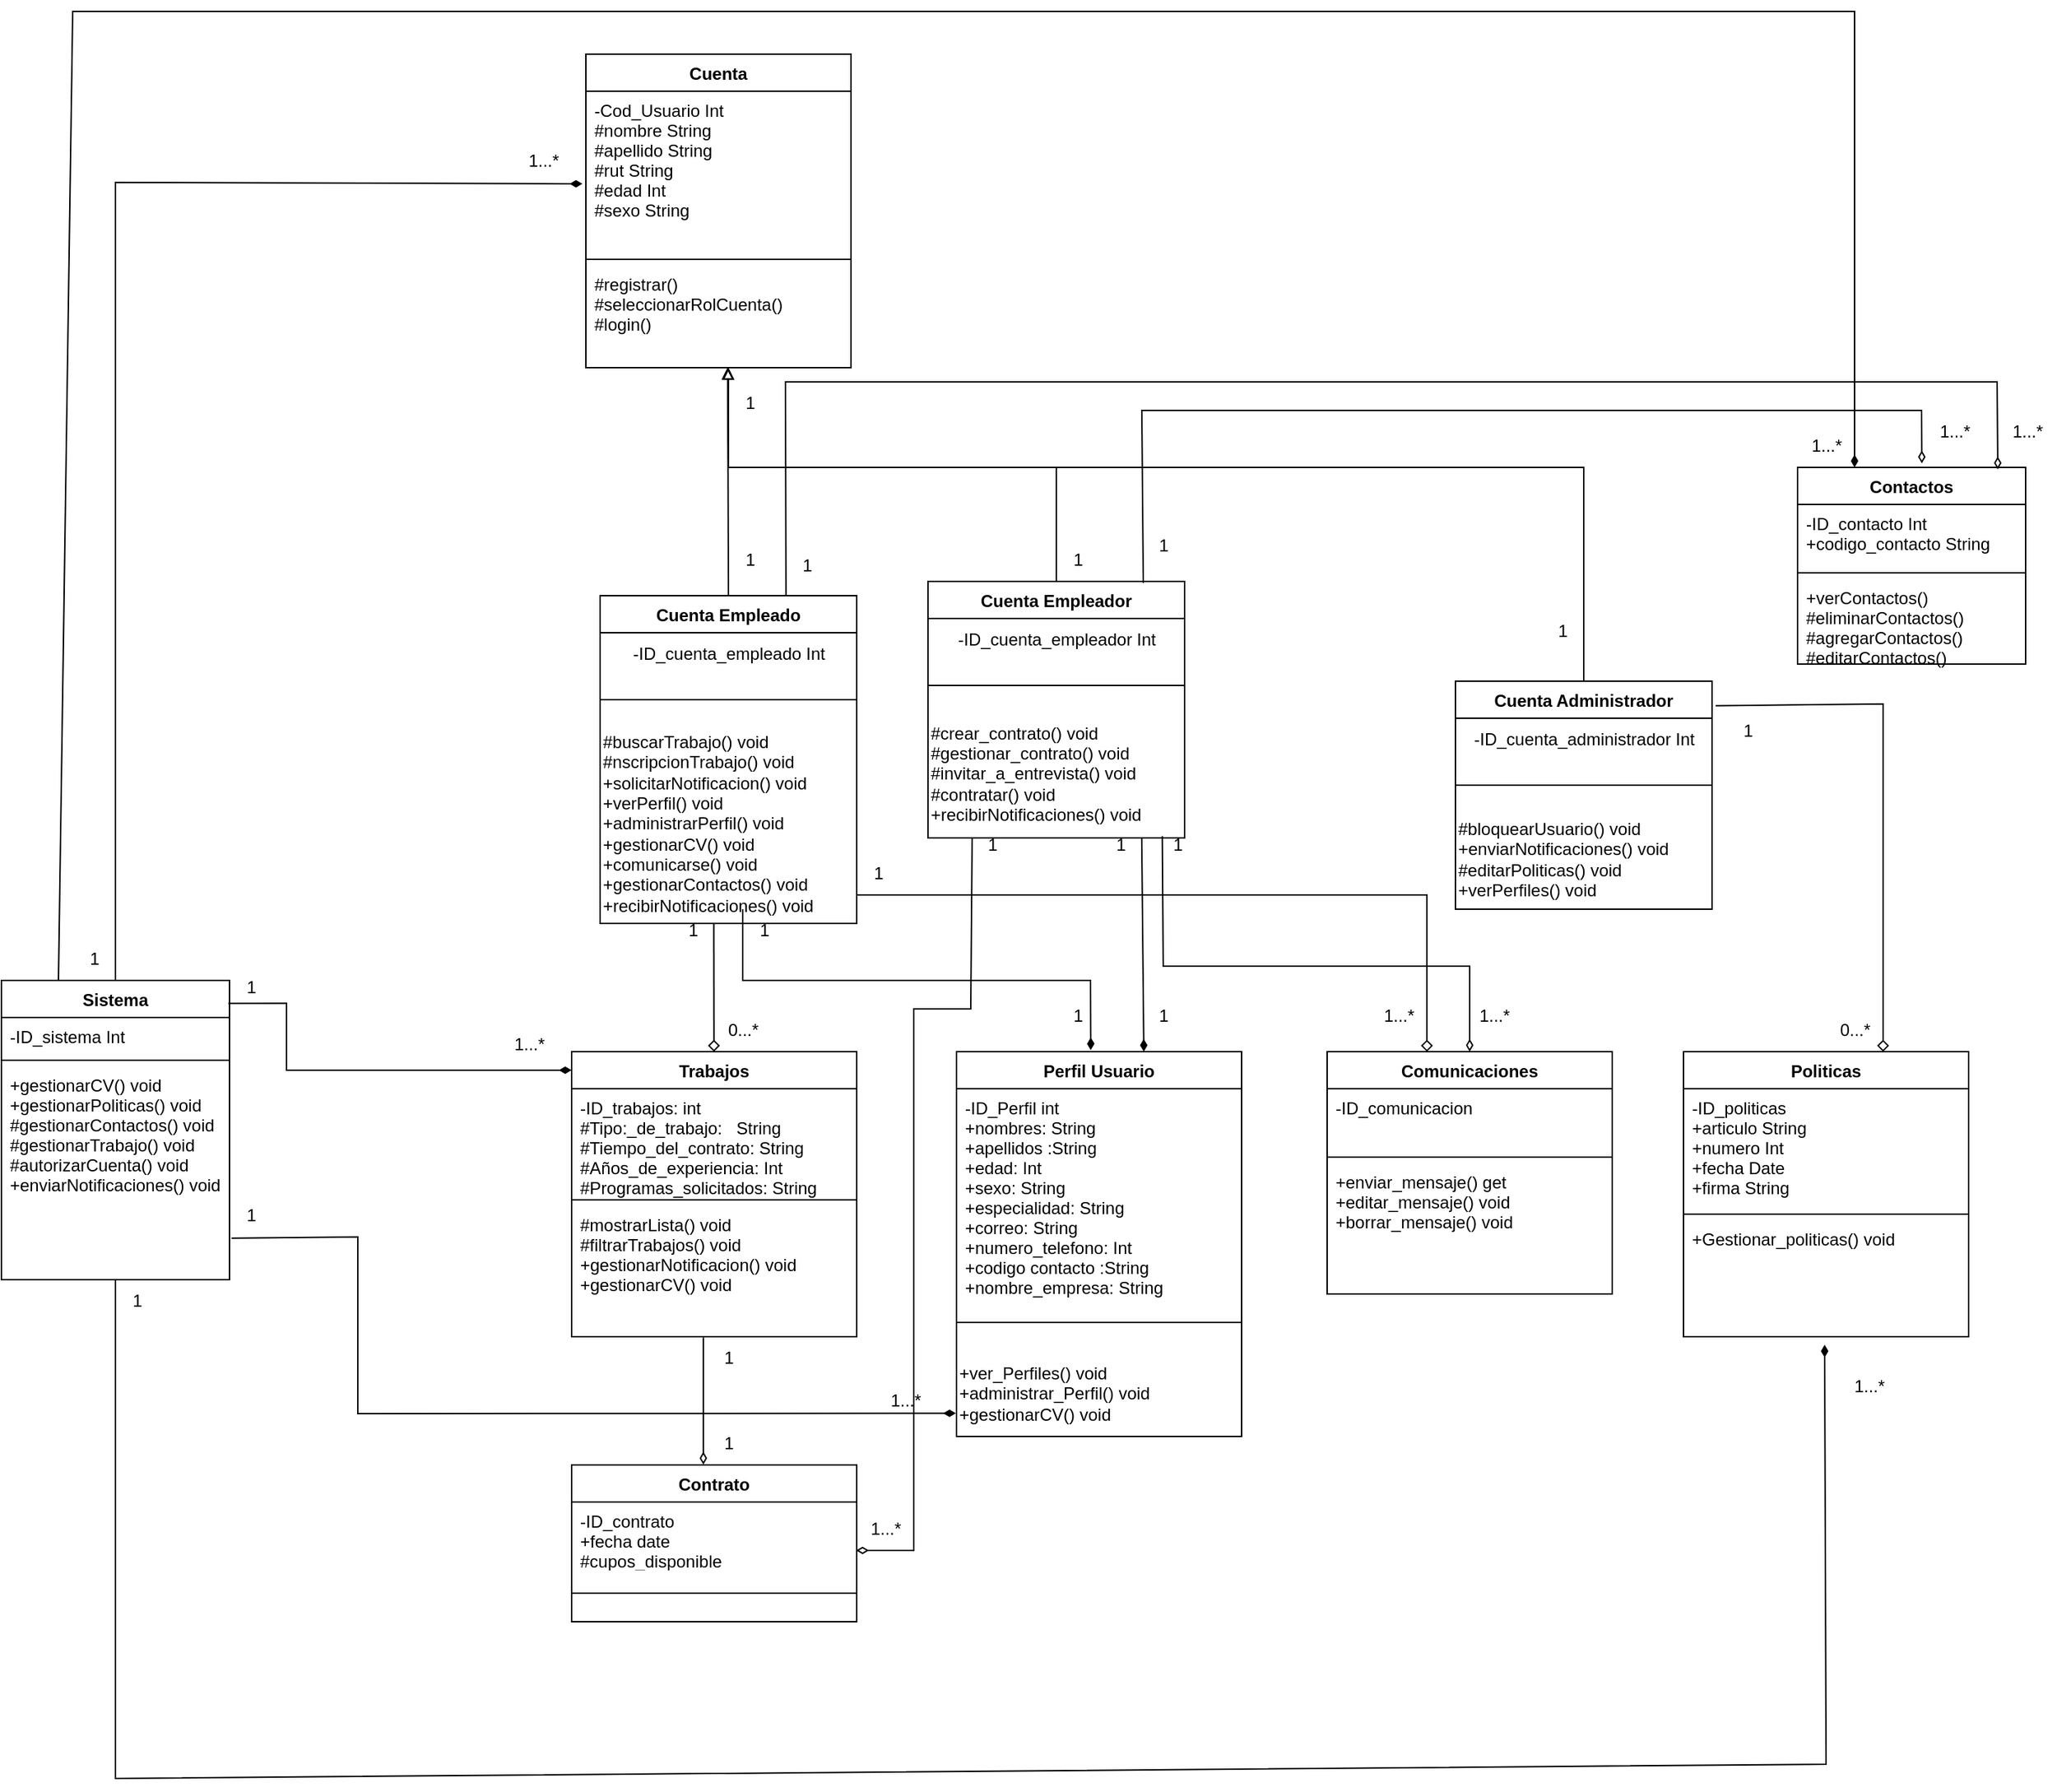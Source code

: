 <mxfile version="20.5.1" type="device"><diagram id="3enhSMc7aWvOartEOHMM" name="Página-2"><mxGraphModel dx="2249" dy="1949" grid="1" gridSize="10" guides="1" tooltips="1" connect="1" arrows="1" fold="1" page="1" pageScale="1" pageWidth="827" pageHeight="1169" math="0" shadow="0"><root><mxCell id="0"/><mxCell id="1" parent="0"/><mxCell id="s5XULECbWDx3I5TfldV6-1" value="Cuenta" style="swimlane;fontStyle=1;align=center;verticalAlign=top;childLayout=stackLayout;horizontal=1;startSize=26;horizontalStack=0;resizeParent=1;resizeParentMax=0;resizeLast=0;collapsible=1;marginBottom=0;" parent="1" vertex="1"><mxGeometry x="210" y="30" width="186" height="220" as="geometry"/></mxCell><mxCell id="s5XULECbWDx3I5TfldV6-2" value="-Cod_Usuario Int&#xA;#nombre String&#xA;#apellido String&#xA;#rut String&#xA;#edad Int&#xA;#sexo String&#xA;&#xA;" style="text;strokeColor=none;fillColor=none;align=left;verticalAlign=top;spacingLeft=4;spacingRight=4;overflow=hidden;rotatable=0;points=[[0,0.5],[1,0.5]];portConstraint=eastwest;" parent="s5XULECbWDx3I5TfldV6-1" vertex="1"><mxGeometry y="26" width="186" height="114" as="geometry"/></mxCell><mxCell id="s5XULECbWDx3I5TfldV6-3" value="" style="line;strokeWidth=1;fillColor=none;align=left;verticalAlign=middle;spacingTop=-1;spacingLeft=3;spacingRight=3;rotatable=0;labelPosition=right;points=[];portConstraint=eastwest;strokeColor=inherit;" parent="s5XULECbWDx3I5TfldV6-1" vertex="1"><mxGeometry y="140" width="186" height="8" as="geometry"/></mxCell><mxCell id="s5XULECbWDx3I5TfldV6-4" value="#registrar()&#xA;#seleccionarRolCuenta()&#xA;#login()" style="text;strokeColor=none;fillColor=none;align=left;verticalAlign=top;spacingLeft=4;spacingRight=4;overflow=hidden;rotatable=0;points=[[0,0.5],[1,0.5]];portConstraint=eastwest;" parent="s5XULECbWDx3I5TfldV6-1" vertex="1"><mxGeometry y="148" width="186" height="72" as="geometry"/></mxCell><mxCell id="96XYW6KESbH-48944m18-1" value="Contactos" style="swimlane;fontStyle=1;align=center;verticalAlign=top;childLayout=stackLayout;horizontal=1;startSize=26;horizontalStack=0;resizeParent=1;resizeParentMax=0;resizeLast=0;collapsible=1;marginBottom=0;" parent="1" vertex="1"><mxGeometry x="1060" y="320" width="160" height="138" as="geometry"/></mxCell><mxCell id="96XYW6KESbH-48944m18-2" value="-ID_contacto Int&#xA;+codigo_contacto String&#xA;" style="text;strokeColor=none;fillColor=none;align=left;verticalAlign=top;spacingLeft=4;spacingRight=4;overflow=hidden;rotatable=0;points=[[0,0.5],[1,0.5]];portConstraint=eastwest;" parent="96XYW6KESbH-48944m18-1" vertex="1"><mxGeometry y="26" width="160" height="44" as="geometry"/></mxCell><mxCell id="96XYW6KESbH-48944m18-3" value="" style="line;strokeWidth=1;fillColor=none;align=left;verticalAlign=middle;spacingTop=-1;spacingLeft=3;spacingRight=3;rotatable=0;labelPosition=right;points=[];portConstraint=eastwest;strokeColor=inherit;" parent="96XYW6KESbH-48944m18-1" vertex="1"><mxGeometry y="70" width="160" height="8" as="geometry"/></mxCell><mxCell id="96XYW6KESbH-48944m18-4" value="+verContactos()&#xA;#eliminarContactos()&#xA;#agregarContactos()&#xA;#editarContactos()&#xA;" style="text;strokeColor=none;fillColor=none;align=left;verticalAlign=top;spacingLeft=4;spacingRight=4;overflow=hidden;rotatable=0;points=[[0,0.5],[1,0.5]];portConstraint=eastwest;" parent="96XYW6KESbH-48944m18-1" vertex="1"><mxGeometry y="78" width="160" height="60" as="geometry"/></mxCell><mxCell id="fsNp5HnhpQiQQAHXHXdU-8" value="0...*" style="text;html=1;resizable=0;autosize=1;align=center;verticalAlign=middle;points=[];fillColor=none;strokeColor=none;rounded=0;" parent="1" vertex="1"><mxGeometry x="300" y="700" width="40" height="30" as="geometry"/></mxCell><mxCell id="fsNp5HnhpQiQQAHXHXdU-9" value="Sistema" style="swimlane;fontStyle=1;align=center;verticalAlign=top;childLayout=stackLayout;horizontal=1;startSize=26;horizontalStack=0;resizeParent=1;resizeParentMax=0;resizeLast=0;collapsible=1;marginBottom=0;" parent="1" vertex="1"><mxGeometry x="-200" y="680" width="160" height="210" as="geometry"/></mxCell><mxCell id="fsNp5HnhpQiQQAHXHXdU-10" value="-ID_sistema Int" style="text;strokeColor=none;fillColor=none;align=left;verticalAlign=top;spacingLeft=4;spacingRight=4;overflow=hidden;rotatable=0;points=[[0,0.5],[1,0.5]];portConstraint=eastwest;" parent="fsNp5HnhpQiQQAHXHXdU-9" vertex="1"><mxGeometry y="26" width="160" height="26" as="geometry"/></mxCell><mxCell id="fsNp5HnhpQiQQAHXHXdU-11" value="" style="line;strokeWidth=1;fillColor=none;align=left;verticalAlign=middle;spacingTop=-1;spacingLeft=3;spacingRight=3;rotatable=0;labelPosition=right;points=[];portConstraint=eastwest;strokeColor=inherit;" parent="fsNp5HnhpQiQQAHXHXdU-9" vertex="1"><mxGeometry y="52" width="160" height="8" as="geometry"/></mxCell><mxCell id="fsNp5HnhpQiQQAHXHXdU-12" value="+gestionarCV() void&#xA;+gestionarPoliticas() void&#xA;#gestionarContactos() void&#xA;#gestionarTrabajo() void&#xA;#autorizarCuenta() void&#xA;+enviarNotificaciones() void&#xA;" style="text;strokeColor=none;fillColor=none;align=left;verticalAlign=top;spacingLeft=4;spacingRight=4;overflow=hidden;rotatable=0;points=[[0,0.5],[1,0.5]];portConstraint=eastwest;" parent="fsNp5HnhpQiQQAHXHXdU-9" vertex="1"><mxGeometry y="60" width="160" height="150" as="geometry"/></mxCell><mxCell id="JyhG7T9LPKWBV8ryBle5-102" value="" style="endArrow=diamondThin;html=1;rounded=0;endFill=1;entryX=0.495;entryY=1.069;entryDx=0;entryDy=0;entryPerimeter=0;" parent="fsNp5HnhpQiQQAHXHXdU-9" target="pBnHkPHQK7QQl8lc5taJ-1" edge="1"><mxGeometry width="50" height="50" relative="1" as="geometry"><mxPoint x="80" y="210" as="sourcePoint"/><mxPoint x="1280" y="220" as="targetPoint"/><Array as="points"><mxPoint x="80" y="560"/><mxPoint x="1280" y="550"/></Array></mxGeometry></mxCell><mxCell id="bI-8O9lMfFrPT3jFcmSV-7" value="Trabajos" style="swimlane;fontStyle=1;align=center;verticalAlign=top;childLayout=stackLayout;horizontal=1;startSize=26;horizontalStack=0;resizeParent=1;resizeParentMax=0;resizeLast=0;collapsible=1;marginBottom=0;" parent="1" vertex="1"><mxGeometry x="200" y="730" width="200" height="200" as="geometry"/></mxCell><mxCell id="bI-8O9lMfFrPT3jFcmSV-8" value="-ID_trabajos: int&#xA;#Tipo:_de_trabajo:   String&#xA;#Tiempo_del_contrato: String&#xA;#Años_de_experiencia: Int&#xA;#Programas_solicitados: String&#xA;&#xA;&#xA;" style="text;strokeColor=none;fillColor=none;align=left;verticalAlign=top;spacingLeft=4;spacingRight=4;overflow=hidden;rotatable=0;points=[[0,0.5],[1,0.5]];portConstraint=eastwest;" parent="bI-8O9lMfFrPT3jFcmSV-7" vertex="1"><mxGeometry y="26" width="200" height="74" as="geometry"/></mxCell><mxCell id="bI-8O9lMfFrPT3jFcmSV-9" value="" style="line;strokeWidth=1;fillColor=none;align=left;verticalAlign=middle;spacingTop=-1;spacingLeft=3;spacingRight=3;rotatable=0;labelPosition=right;points=[];portConstraint=eastwest;strokeColor=inherit;" parent="bI-8O9lMfFrPT3jFcmSV-7" vertex="1"><mxGeometry y="100" width="200" height="8" as="geometry"/></mxCell><mxCell id="bI-8O9lMfFrPT3jFcmSV-10" value="#mostrarLista() void&#xA;#filtrarTrabajos() void&#xA;+gestionarNotificacion() void&#xA;+gestionarCV() void" style="text;strokeColor=none;fillColor=none;align=left;verticalAlign=top;spacingLeft=4;spacingRight=4;overflow=hidden;rotatable=0;points=[[0,0.5],[1,0.5]];portConstraint=eastwest;" parent="bI-8O9lMfFrPT3jFcmSV-7" vertex="1"><mxGeometry y="108" width="200" height="92" as="geometry"/></mxCell><mxCell id="JyhG7T9LPKWBV8ryBle5-3" value="Cuenta Empleado" style="swimlane;fontStyle=1;align=center;verticalAlign=top;childLayout=stackLayout;horizontal=1;startSize=26;horizontalStack=0;resizeParent=1;resizeParentMax=0;resizeLast=0;collapsible=1;marginBottom=0;" parent="1" vertex="1"><mxGeometry x="220" y="410" width="180" height="230" as="geometry"/></mxCell><mxCell id="JyhG7T9LPKWBV8ryBle5-4" value="-ID_cuenta_empleado Int" style="text;html=1;align=center;verticalAlign=middle;resizable=0;points=[];autosize=1;strokeColor=none;fillColor=none;" parent="JyhG7T9LPKWBV8ryBle5-3" vertex="1"><mxGeometry y="26" width="180" height="30" as="geometry"/></mxCell><mxCell id="JyhG7T9LPKWBV8ryBle5-5" value="" style="line;strokeWidth=1;fillColor=none;align=left;verticalAlign=middle;spacingTop=-1;spacingLeft=3;spacingRight=3;rotatable=0;labelPosition=right;points=[];portConstraint=eastwest;strokeColor=inherit;" parent="JyhG7T9LPKWBV8ryBle5-3" vertex="1"><mxGeometry y="56" width="180" height="34" as="geometry"/></mxCell><mxCell id="JyhG7T9LPKWBV8ryBle5-6" value="#buscarTrabajo() void&lt;br&gt;#nscripcionTrabajo() void&lt;br&gt;+solicitarNotificacion() void&lt;br&gt;+verPerfil() void&lt;br&gt;+administrarPerfil() void&lt;br&gt;+gestionarCV() void&lt;br&gt;+comunicarse() void&lt;br&gt;&lt;div&gt;+gestionarContactos() void&lt;br&gt;&lt;/div&gt;&lt;div&gt;+recibirNotificaciones() void&lt;br&gt;&lt;/div&gt;" style="text;html=1;align=left;verticalAlign=middle;resizable=0;points=[];autosize=1;strokeColor=none;fillColor=none;" parent="JyhG7T9LPKWBV8ryBle5-3" vertex="1"><mxGeometry y="90" width="180" height="140" as="geometry"/></mxCell><mxCell id="JyhG7T9LPKWBV8ryBle5-11" value="" style="endArrow=diamond;html=1;rounded=0;exitX=0.443;exitY=1;exitDx=0;exitDy=0;exitPerimeter=0;endFill=0;" parent="1" source="JyhG7T9LPKWBV8ryBle5-6" target="bI-8O9lMfFrPT3jFcmSV-7" edge="1"><mxGeometry width="50" height="50" relative="1" as="geometry"><mxPoint x="490" y="760" as="sourcePoint"/><mxPoint x="540" y="710" as="targetPoint"/></mxGeometry></mxCell><mxCell id="JyhG7T9LPKWBV8ryBle5-12" value="" style="endArrow=none;html=1;rounded=0;exitX=0.535;exitY=0.996;exitDx=0;exitDy=0;exitPerimeter=0;entryX=0.5;entryY=0;entryDx=0;entryDy=0;endFill=0;startArrow=block;startFill=0;" parent="1" source="s5XULECbWDx3I5TfldV6-4" target="JyhG7T9LPKWBV8ryBle5-3" edge="1"><mxGeometry width="50" height="50" relative="1" as="geometry"><mxPoint x="490" y="560" as="sourcePoint"/><mxPoint x="308" y="460" as="targetPoint"/></mxGeometry></mxCell><mxCell id="JyhG7T9LPKWBV8ryBle5-13" value="" style="endArrow=none;html=1;rounded=0;entryX=0.5;entryY=0;entryDx=0;entryDy=0;endFill=0;startArrow=block;startFill=0;exitX=0.535;exitY=0.998;exitDx=0;exitDy=0;exitPerimeter=0;" parent="1" source="s5XULECbWDx3I5TfldV6-4" target="JyhG7T9LPKWBV8ryBle5-36" edge="1"><mxGeometry width="50" height="50" relative="1" as="geometry"><mxPoint x="320" y="230" as="sourcePoint"/><mxPoint x="540" y="470" as="targetPoint"/><Array as="points"><mxPoint x="310" y="250"/><mxPoint x="310" y="320"/><mxPoint x="540" y="320"/></Array></mxGeometry></mxCell><mxCell id="JyhG7T9LPKWBV8ryBle5-14" value="" style="endArrow=none;html=1;rounded=0;entryX=0.5;entryY=0;entryDx=0;entryDy=0;endFill=0;startArrow=block;startFill=0;" parent="1" target="JyhG7T9LPKWBV8ryBle5-32" edge="1"><mxGeometry width="50" height="50" relative="1" as="geometry"><mxPoint x="310" y="250" as="sourcePoint"/><mxPoint x="90" y="470" as="targetPoint"/><Array as="points"><mxPoint x="310" y="320"/><mxPoint x="910" y="320"/></Array></mxGeometry></mxCell><mxCell id="JyhG7T9LPKWBV8ryBle5-15" value="1" style="text;html=1;align=center;verticalAlign=middle;resizable=0;points=[];autosize=1;strokeColor=none;fillColor=none;" parent="1" vertex="1"><mxGeometry x="320" y="630" width="30" height="30" as="geometry"/></mxCell><mxCell id="JyhG7T9LPKWBV8ryBle5-16" value="1" style="text;html=1;align=center;verticalAlign=middle;resizable=0;points=[];autosize=1;strokeColor=none;fillColor=none;" parent="1" vertex="1"><mxGeometry x="310" y="260" width="30" height="30" as="geometry"/></mxCell><mxCell id="JyhG7T9LPKWBV8ryBle5-17" value="1" style="text;html=1;align=center;verticalAlign=middle;resizable=0;points=[];autosize=1;strokeColor=none;fillColor=none;" parent="1" vertex="1"><mxGeometry x="540" y="370" width="30" height="30" as="geometry"/></mxCell><mxCell id="JyhG7T9LPKWBV8ryBle5-18" value="1" style="text;html=1;align=center;verticalAlign=middle;resizable=0;points=[];autosize=1;strokeColor=none;fillColor=none;" parent="1" vertex="1"><mxGeometry x="880" y="420" width="30" height="30" as="geometry"/></mxCell><mxCell id="JyhG7T9LPKWBV8ryBle5-19" value="1" style="text;html=1;align=center;verticalAlign=middle;resizable=0;points=[];autosize=1;strokeColor=none;fillColor=none;" parent="1" vertex="1"><mxGeometry x="310" y="370" width="30" height="30" as="geometry"/></mxCell><mxCell id="JyhG7T9LPKWBV8ryBle5-20" value="1" style="text;html=1;align=center;verticalAlign=middle;resizable=0;points=[];autosize=1;strokeColor=none;fillColor=none;" parent="1" vertex="1"><mxGeometry x="600" y="360" width="30" height="30" as="geometry"/></mxCell><mxCell id="JyhG7T9LPKWBV8ryBle5-21" value="" style="endArrow=diamondThin;html=1;rounded=0;exitX=0.5;exitY=0;exitDx=0;exitDy=0;entryX=-0.013;entryY=0.57;entryDx=0;entryDy=0;entryPerimeter=0;endFill=1;" parent="1" source="fsNp5HnhpQiQQAHXHXdU-9" target="s5XULECbWDx3I5TfldV6-2" edge="1"><mxGeometry width="50" height="50" relative="1" as="geometry"><mxPoint x="430" y="640" as="sourcePoint"/><mxPoint x="-120" y="250" as="targetPoint"/><Array as="points"><mxPoint x="-120" y="120"/></Array></mxGeometry></mxCell><mxCell id="JyhG7T9LPKWBV8ryBle5-22" value="1" style="text;html=1;align=center;verticalAlign=middle;resizable=0;points=[];autosize=1;strokeColor=none;fillColor=none;" parent="1" vertex="1"><mxGeometry x="-150" y="650" width="30" height="30" as="geometry"/></mxCell><mxCell id="JyhG7T9LPKWBV8ryBle5-23" value="1...*" style="text;html=1;resizable=0;autosize=1;align=center;verticalAlign=middle;points=[];fillColor=none;strokeColor=none;rounded=0;" parent="1" vertex="1"><mxGeometry x="160" y="90" width="40" height="30" as="geometry"/></mxCell><mxCell id="JyhG7T9LPKWBV8ryBle5-25" value="" style="endArrow=diamondThin;html=1;rounded=0;exitX=0.995;exitY=0.077;exitDx=0;exitDy=0;exitPerimeter=0;entryX=0;entryY=0.065;entryDx=0;entryDy=0;entryPerimeter=0;endFill=1;" parent="1" source="fsNp5HnhpQiQQAHXHXdU-9" target="bI-8O9lMfFrPT3jFcmSV-7" edge="1"><mxGeometry width="50" height="50" relative="1" as="geometry"><mxPoint x="430" y="650" as="sourcePoint"/><mxPoint x="480" y="600" as="targetPoint"/><Array as="points"><mxPoint y="696"/><mxPoint y="743"/></Array></mxGeometry></mxCell><mxCell id="JyhG7T9LPKWBV8ryBle5-26" value="1" style="text;html=1;align=center;verticalAlign=middle;resizable=0;points=[];autosize=1;strokeColor=none;fillColor=none;" parent="1" vertex="1"><mxGeometry x="-40" y="670" width="30" height="30" as="geometry"/></mxCell><mxCell id="JyhG7T9LPKWBV8ryBle5-27" value="1...*" style="text;html=1;resizable=0;autosize=1;align=center;verticalAlign=middle;points=[];fillColor=none;strokeColor=none;rounded=0;" parent="1" vertex="1"><mxGeometry x="150" y="710" width="40" height="30" as="geometry"/></mxCell><mxCell id="JyhG7T9LPKWBV8ryBle5-28" value="Perfil Usuario" style="swimlane;fontStyle=1;align=center;verticalAlign=top;childLayout=stackLayout;horizontal=1;startSize=26;horizontalStack=0;resizeParent=1;resizeParentMax=0;resizeLast=0;collapsible=1;marginBottom=0;" parent="1" vertex="1"><mxGeometry x="470" y="730" width="200" height="270" as="geometry"/></mxCell><mxCell id="JyhG7T9LPKWBV8ryBle5-29" value="-ID_Perfil int&#xA;+nombres: String&#xA;+apellidos :String&#xA;+edad: Int&#xA;+sexo: String&#xA;+especialidad: String&#xA;+correo: String&#xA;+numero_telefono: Int&#xA;+codigo contacto :String&#xA;+nombre_empresa: String" style="text;strokeColor=none;fillColor=none;align=left;verticalAlign=top;spacingLeft=4;spacingRight=4;overflow=hidden;rotatable=0;points=[[0,0.5],[1,0.5]];portConstraint=eastwest;" parent="JyhG7T9LPKWBV8ryBle5-28" vertex="1"><mxGeometry y="26" width="200" height="144" as="geometry"/></mxCell><mxCell id="JyhG7T9LPKWBV8ryBle5-30" value="&#xA;&#xA;" style="line;strokeWidth=1;fillColor=none;align=left;verticalAlign=middle;spacingTop=-1;spacingLeft=3;spacingRight=3;rotatable=0;labelPosition=right;points=[];portConstraint=eastwest;strokeColor=inherit;" parent="JyhG7T9LPKWBV8ryBle5-28" vertex="1"><mxGeometry y="170" width="200" height="40" as="geometry"/></mxCell><mxCell id="JyhG7T9LPKWBV8ryBle5-46" value="+ver_Perfiles() void&lt;br&gt;+administrar_Perfil() void&lt;br&gt;+gestionarCV() void" style="text;html=1;align=left;verticalAlign=middle;resizable=0;points=[];autosize=1;strokeColor=none;fillColor=none;" parent="JyhG7T9LPKWBV8ryBle5-28" vertex="1"><mxGeometry y="210" width="200" height="60" as="geometry"/></mxCell><mxCell id="JyhG7T9LPKWBV8ryBle5-32" value="Cuenta Administrador" style="swimlane;fontStyle=1;align=center;verticalAlign=top;childLayout=stackLayout;horizontal=1;startSize=26;horizontalStack=0;resizeParent=1;resizeParentMax=0;resizeLast=0;collapsible=1;marginBottom=0;" parent="1" vertex="1"><mxGeometry x="820" y="470" width="180" height="160" as="geometry"/></mxCell><mxCell id="JyhG7T9LPKWBV8ryBle5-33" value="-ID_cuenta_administrador Int" style="text;html=1;align=center;verticalAlign=middle;resizable=0;points=[];autosize=1;strokeColor=none;fillColor=none;" parent="JyhG7T9LPKWBV8ryBle5-32" vertex="1"><mxGeometry y="26" width="180" height="30" as="geometry"/></mxCell><mxCell id="JyhG7T9LPKWBV8ryBle5-34" value="" style="line;strokeWidth=1;fillColor=none;align=left;verticalAlign=middle;spacingTop=-1;spacingLeft=3;spacingRight=3;rotatable=0;labelPosition=right;points=[];portConstraint=eastwest;strokeColor=inherit;" parent="JyhG7T9LPKWBV8ryBle5-32" vertex="1"><mxGeometry y="56" width="180" height="34" as="geometry"/></mxCell><mxCell id="JyhG7T9LPKWBV8ryBle5-35" value="#bloquearUsuario() void&lt;br&gt;+enviarNotificaciones() void&lt;br&gt;&lt;div&gt;#editarPoliticas() void&lt;br&gt;&lt;/div&gt;&lt;div&gt;+verPerfiles() void&lt;br&gt;&lt;/div&gt;" style="text;html=1;align=left;verticalAlign=middle;resizable=0;points=[];autosize=1;strokeColor=none;fillColor=none;" parent="JyhG7T9LPKWBV8ryBle5-32" vertex="1"><mxGeometry y="90" width="180" height="70" as="geometry"/></mxCell><mxCell id="JyhG7T9LPKWBV8ryBle5-36" value="Cuenta Empleador" style="swimlane;fontStyle=1;align=center;verticalAlign=top;childLayout=stackLayout;horizontal=1;startSize=26;horizontalStack=0;resizeParent=1;resizeParentMax=0;resizeLast=0;collapsible=1;marginBottom=0;" parent="1" vertex="1"><mxGeometry x="450" y="400" width="180" height="180" as="geometry"/></mxCell><mxCell id="JyhG7T9LPKWBV8ryBle5-37" value="-ID_cuenta_empleador Int" style="text;html=1;align=center;verticalAlign=middle;resizable=0;points=[];autosize=1;strokeColor=none;fillColor=none;" parent="JyhG7T9LPKWBV8ryBle5-36" vertex="1"><mxGeometry y="26" width="180" height="30" as="geometry"/></mxCell><mxCell id="JyhG7T9LPKWBV8ryBle5-38" value="" style="line;strokeWidth=1;fillColor=none;align=left;verticalAlign=middle;spacingTop=-1;spacingLeft=3;spacingRight=3;rotatable=0;labelPosition=right;points=[];portConstraint=eastwest;strokeColor=inherit;" parent="JyhG7T9LPKWBV8ryBle5-36" vertex="1"><mxGeometry y="56" width="180" height="34" as="geometry"/></mxCell><mxCell id="JyhG7T9LPKWBV8ryBle5-39" value="#crear_contrato() void&lt;br&gt;#gestionar_contrato() void&lt;br&gt;#invitar_a_entrevista() void&lt;br&gt;&lt;div&gt;#contratar() void&lt;br&gt;&lt;/div&gt;&lt;div&gt;+recibirNotificaciones() void&lt;br&gt;&lt;/div&gt;" style="text;html=1;align=left;verticalAlign=middle;resizable=0;points=[];autosize=1;strokeColor=none;fillColor=none;" parent="JyhG7T9LPKWBV8ryBle5-36" vertex="1"><mxGeometry y="90" width="180" height="90" as="geometry"/></mxCell><mxCell id="JyhG7T9LPKWBV8ryBle5-40" value="" style="endArrow=diamondThin;html=1;rounded=0;entryX=0.471;entryY=-0.004;entryDx=0;entryDy=0;entryPerimeter=0;endFill=1;" parent="1" target="JyhG7T9LPKWBV8ryBle5-28" edge="1"><mxGeometry width="50" height="50" relative="1" as="geometry"><mxPoint x="320" y="630" as="sourcePoint"/><mxPoint x="480" y="600" as="targetPoint"/><Array as="points"><mxPoint x="320" y="650"/><mxPoint x="320" y="680"/><mxPoint x="564" y="680"/></Array></mxGeometry></mxCell><mxCell id="JyhG7T9LPKWBV8ryBle5-41" value="1" style="text;html=1;align=center;verticalAlign=middle;resizable=0;points=[];autosize=1;strokeColor=none;fillColor=none;" parent="1" vertex="1"><mxGeometry x="540" y="690" width="30" height="30" as="geometry"/></mxCell><mxCell id="JyhG7T9LPKWBV8ryBle5-42" value="" style="endArrow=diamondThin;html=1;rounded=0;entryX=0.657;entryY=0;entryDx=0;entryDy=0;entryPerimeter=0;exitX=0.833;exitY=1;exitDx=0;exitDy=0;exitPerimeter=0;endFill=1;" parent="1" source="JyhG7T9LPKWBV8ryBle5-39" target="JyhG7T9LPKWBV8ryBle5-28" edge="1"><mxGeometry width="50" height="50" relative="1" as="geometry"><mxPoint x="350" y="550" as="sourcePoint"/><mxPoint x="400" y="500" as="targetPoint"/></mxGeometry></mxCell><mxCell id="JyhG7T9LPKWBV8ryBle5-44" value="1" style="text;html=1;align=center;verticalAlign=middle;resizable=0;points=[];autosize=1;strokeColor=none;fillColor=none;" parent="1" vertex="1"><mxGeometry x="600" y="690" width="30" height="30" as="geometry"/></mxCell><mxCell id="JyhG7T9LPKWBV8ryBle5-45" value="1" style="text;html=1;align=center;verticalAlign=middle;resizable=0;points=[];autosize=1;strokeColor=none;fillColor=none;" parent="1" vertex="1"><mxGeometry x="610" y="570" width="30" height="30" as="geometry"/></mxCell><mxCell id="JyhG7T9LPKWBV8ryBle5-51" value="Comunicaciones" style="swimlane;fontStyle=1;align=center;verticalAlign=top;childLayout=stackLayout;horizontal=1;startSize=26;horizontalStack=0;resizeParent=1;resizeParentMax=0;resizeLast=0;collapsible=1;marginBottom=0;" parent="1" vertex="1"><mxGeometry x="730" y="730" width="200" height="170" as="geometry"/></mxCell><mxCell id="JyhG7T9LPKWBV8ryBle5-52" value="-ID_comunicacion&#xA;&#xA;&#xA;" style="text;strokeColor=none;fillColor=none;align=left;verticalAlign=top;spacingLeft=4;spacingRight=4;overflow=hidden;rotatable=0;points=[[0,0.5],[1,0.5]];portConstraint=eastwest;" parent="JyhG7T9LPKWBV8ryBle5-51" vertex="1"><mxGeometry y="26" width="200" height="44" as="geometry"/></mxCell><mxCell id="JyhG7T9LPKWBV8ryBle5-53" value="" style="line;strokeWidth=1;fillColor=none;align=left;verticalAlign=middle;spacingTop=-1;spacingLeft=3;spacingRight=3;rotatable=0;labelPosition=right;points=[];portConstraint=eastwest;strokeColor=inherit;" parent="JyhG7T9LPKWBV8ryBle5-51" vertex="1"><mxGeometry y="70" width="200" height="8" as="geometry"/></mxCell><mxCell id="JyhG7T9LPKWBV8ryBle5-57" value="+enviar_mensaje() get&#xA;+editar_mensaje() void&#xA;+borrar_mensaje() void&#xA;&#xA;&#xA;" style="text;strokeColor=none;fillColor=none;align=left;verticalAlign=top;spacingLeft=4;spacingRight=4;overflow=hidden;rotatable=0;points=[[0,0.5],[1,0.5]];portConstraint=eastwest;" parent="JyhG7T9LPKWBV8ryBle5-51" vertex="1"><mxGeometry y="78" width="200" height="92" as="geometry"/></mxCell><mxCell id="JyhG7T9LPKWBV8ryBle5-58" value="" style="endArrow=diamondThin;html=1;rounded=0;exitX=0.913;exitY=0.986;exitDx=0;exitDy=0;exitPerimeter=0;entryX=0.5;entryY=0;entryDx=0;entryDy=0;endFill=0;" parent="1" source="JyhG7T9LPKWBV8ryBle5-39" target="JyhG7T9LPKWBV8ryBle5-51" edge="1"><mxGeometry width="50" height="50" relative="1" as="geometry"><mxPoint x="590" y="700" as="sourcePoint"/><mxPoint x="640" y="650" as="targetPoint"/><Array as="points"><mxPoint x="615" y="670"/><mxPoint x="830" y="670"/></Array></mxGeometry></mxCell><mxCell id="JyhG7T9LPKWBV8ryBle5-59" value="1...*" style="text;html=1;resizable=0;autosize=1;align=center;verticalAlign=middle;points=[];fillColor=none;strokeColor=none;rounded=0;" parent="1" vertex="1"><mxGeometry x="827" y="690" width="40" height="30" as="geometry"/></mxCell><mxCell id="JyhG7T9LPKWBV8ryBle5-60" style="edgeStyle=orthogonalEdgeStyle;rounded=0;orthogonalLoop=1;jettySize=auto;html=1;entryX=0.35;entryY=0;entryDx=0;entryDy=0;entryPerimeter=0;endArrow=diamond;endFill=0;" parent="1" source="JyhG7T9LPKWBV8ryBle5-6" target="JyhG7T9LPKWBV8ryBle5-51" edge="1"><mxGeometry relative="1" as="geometry"><Array as="points"><mxPoint x="800" y="620"/></Array></mxGeometry></mxCell><mxCell id="JyhG7T9LPKWBV8ryBle5-61" value="1...*" style="text;html=1;resizable=0;autosize=1;align=center;verticalAlign=middle;points=[];fillColor=none;strokeColor=none;rounded=0;" parent="1" vertex="1"><mxGeometry x="760" y="690" width="40" height="30" as="geometry"/></mxCell><mxCell id="JyhG7T9LPKWBV8ryBle5-62" value="1" style="text;html=1;align=center;verticalAlign=middle;resizable=0;points=[];autosize=1;strokeColor=none;fillColor=none;" parent="1" vertex="1"><mxGeometry x="400" y="590" width="30" height="30" as="geometry"/></mxCell><mxCell id="JyhG7T9LPKWBV8ryBle5-74" value="" style="endArrow=diamondThin;html=1;rounded=0;exitX=0.839;exitY=0.006;exitDx=0;exitDy=0;exitPerimeter=0;entryX=0.545;entryY=-0.021;entryDx=0;entryDy=0;entryPerimeter=0;endFill=0;" parent="1" source="JyhG7T9LPKWBV8ryBle5-36" target="96XYW6KESbH-48944m18-1" edge="1"><mxGeometry width="50" height="50" relative="1" as="geometry"><mxPoint x="600.38" y="410" as="sourcePoint"/><mxPoint x="1160" y="270" as="targetPoint"/><Array as="points"><mxPoint x="600" y="280"/><mxPoint x="1147" y="280"/></Array></mxGeometry></mxCell><mxCell id="JyhG7T9LPKWBV8ryBle5-75" value="1...*" style="text;html=1;resizable=0;autosize=1;align=center;verticalAlign=middle;points=[];fillColor=none;strokeColor=none;rounded=0;" parent="1" vertex="1"><mxGeometry x="1150" y="280" width="40" height="30" as="geometry"/></mxCell><mxCell id="JyhG7T9LPKWBV8ryBle5-76" value="" style="endArrow=diamondThin;html=1;rounded=0;exitX=0.691;exitY=-0.017;exitDx=0;exitDy=0;exitPerimeter=0;entryX=0.878;entryY=0.01;entryDx=0;entryDy=0;entryPerimeter=0;endFill=0;" parent="1" target="96XYW6KESbH-48944m18-1" edge="1"><mxGeometry width="50" height="50" relative="1" as="geometry"><mxPoint x="350.38" y="410" as="sourcePoint"/><mxPoint x="897.2" y="317.102" as="targetPoint"/><Array as="points"><mxPoint x="350" y="260"/><mxPoint x="1200" y="260"/></Array></mxGeometry></mxCell><mxCell id="JyhG7T9LPKWBV8ryBle5-77" value="1" style="text;html=1;align=center;verticalAlign=middle;resizable=0;points=[];autosize=1;strokeColor=none;fillColor=none;" parent="1" vertex="1"><mxGeometry x="350" y="374" width="30" height="30" as="geometry"/></mxCell><mxCell id="JyhG7T9LPKWBV8ryBle5-78" value="1...*" style="text;html=1;resizable=0;autosize=1;align=center;verticalAlign=middle;points=[];fillColor=none;strokeColor=none;rounded=0;" parent="1" vertex="1"><mxGeometry x="1201" y="280" width="40" height="30" as="geometry"/></mxCell><mxCell id="JyhG7T9LPKWBV8ryBle5-79" value="" style="endArrow=diamondThin;html=1;rounded=0;exitX=1.009;exitY=0.806;exitDx=0;exitDy=0;exitPerimeter=0;entryX=-0.002;entryY=0.729;entryDx=0;entryDy=0;entryPerimeter=0;endFill=1;" parent="1" source="fsNp5HnhpQiQQAHXHXdU-12" target="JyhG7T9LPKWBV8ryBle5-46" edge="1"><mxGeometry width="50" height="50" relative="1" as="geometry"><mxPoint x="200" y="790" as="sourcePoint"/><mxPoint x="250" y="740" as="targetPoint"/><Array as="points"><mxPoint x="50" y="860"/><mxPoint x="50" y="984"/></Array></mxGeometry></mxCell><mxCell id="JyhG7T9LPKWBV8ryBle5-80" value="1" style="text;html=1;align=center;verticalAlign=middle;resizable=0;points=[];autosize=1;strokeColor=none;fillColor=none;" parent="1" vertex="1"><mxGeometry x="-40" y="830" width="30" height="30" as="geometry"/></mxCell><mxCell id="JyhG7T9LPKWBV8ryBle5-81" value="1...*" style="text;html=1;resizable=0;autosize=1;align=center;verticalAlign=middle;points=[];fillColor=none;strokeColor=none;rounded=0;" parent="1" vertex="1"><mxGeometry x="414" y="960" width="40" height="30" as="geometry"/></mxCell><mxCell id="JyhG7T9LPKWBV8ryBle5-82" value="" style="endArrow=diamondThin;html=1;rounded=0;exitX=0.25;exitY=0;exitDx=0;exitDy=0;entryX=0.25;entryY=0;entryDx=0;entryDy=0;endFill=1;" parent="1" source="fsNp5HnhpQiQQAHXHXdU-9" target="96XYW6KESbH-48944m18-1" edge="1"><mxGeometry width="50" height="50" relative="1" as="geometry"><mxPoint x="-160" y="680" as="sourcePoint"/><mxPoint x="1240" as="targetPoint"/><Array as="points"><mxPoint x="-150"/><mxPoint x="1100"/></Array></mxGeometry></mxCell><mxCell id="JyhG7T9LPKWBV8ryBle5-83" value="1...*" style="text;html=1;resizable=0;autosize=1;align=center;verticalAlign=middle;points=[];fillColor=none;strokeColor=none;rounded=0;" parent="1" vertex="1"><mxGeometry x="1060" y="290" width="40" height="30" as="geometry"/></mxCell><mxCell id="JyhG7T9LPKWBV8ryBle5-84" value="Contrato" style="swimlane;fontStyle=1;align=center;verticalAlign=top;childLayout=stackLayout;horizontal=1;startSize=26;horizontalStack=0;resizeParent=1;resizeParentMax=0;resizeLast=0;collapsible=1;marginBottom=0;" parent="1" vertex="1"><mxGeometry x="200" y="1020" width="200" height="110" as="geometry"/></mxCell><mxCell id="JyhG7T9LPKWBV8ryBle5-85" value="-ID_contrato&#xA;+fecha date&#xA;#cupos_disponible&#xA;" style="text;strokeColor=none;fillColor=none;align=left;verticalAlign=top;spacingLeft=4;spacingRight=4;overflow=hidden;rotatable=0;points=[[0,0.5],[1,0.5]];portConstraint=eastwest;" parent="JyhG7T9LPKWBV8ryBle5-84" vertex="1"><mxGeometry y="26" width="200" height="44" as="geometry"/></mxCell><mxCell id="JyhG7T9LPKWBV8ryBle5-86" value="" style="line;strokeWidth=1;fillColor=none;align=left;verticalAlign=middle;spacingTop=-1;spacingLeft=3;spacingRight=3;rotatable=0;labelPosition=right;points=[];portConstraint=eastwest;strokeColor=inherit;" parent="JyhG7T9LPKWBV8ryBle5-84" vertex="1"><mxGeometry y="70" width="200" height="40" as="geometry"/></mxCell><mxCell id="JyhG7T9LPKWBV8ryBle5-88" value="" style="endArrow=diamondThin;html=1;rounded=0;exitX=0.462;exitY=1.007;exitDx=0;exitDy=0;exitPerimeter=0;entryX=0.462;entryY=-0.002;entryDx=0;entryDy=0;entryPerimeter=0;endFill=0;" parent="1" source="bI-8O9lMfFrPT3jFcmSV-10" target="JyhG7T9LPKWBV8ryBle5-84" edge="1"><mxGeometry width="50" height="50" relative="1" as="geometry"><mxPoint x="630" y="980" as="sourcePoint"/><mxPoint x="680" y="930" as="targetPoint"/></mxGeometry></mxCell><mxCell id="JyhG7T9LPKWBV8ryBle5-90" value="" style="endArrow=diamondThin;html=1;rounded=0;exitX=0.172;exitY=0.999;exitDx=0;exitDy=0;exitPerimeter=0;entryX=0.998;entryY=0.772;entryDx=0;entryDy=0;entryPerimeter=0;endFill=0;" parent="1" source="JyhG7T9LPKWBV8ryBle5-39" target="JyhG7T9LPKWBV8ryBle5-85" edge="1"><mxGeometry width="50" height="50" relative="1" as="geometry"><mxPoint x="630" y="650" as="sourcePoint"/><mxPoint x="430" y="840" as="targetPoint"/><Array as="points"><mxPoint x="480" y="700"/><mxPoint x="440" y="700"/><mxPoint x="440" y="820"/><mxPoint x="440" y="1080"/></Array></mxGeometry></mxCell><mxCell id="JyhG7T9LPKWBV8ryBle5-91" value="1" style="text;html=1;align=center;verticalAlign=middle;resizable=0;points=[];autosize=1;strokeColor=none;fillColor=none;" parent="1" vertex="1"><mxGeometry x="480" y="570" width="30" height="30" as="geometry"/></mxCell><mxCell id="JyhG7T9LPKWBV8ryBle5-92" value="1...*" style="text;html=1;resizable=0;autosize=1;align=center;verticalAlign=middle;points=[];fillColor=none;strokeColor=none;rounded=0;" parent="1" vertex="1"><mxGeometry x="400" y="1050" width="40" height="30" as="geometry"/></mxCell><mxCell id="JyhG7T9LPKWBV8ryBle5-93" value="1" style="text;html=1;align=center;verticalAlign=middle;resizable=0;points=[];autosize=1;strokeColor=none;fillColor=none;" parent="1" vertex="1"><mxGeometry x="295" y="930" width="30" height="30" as="geometry"/></mxCell><mxCell id="JyhG7T9LPKWBV8ryBle5-94" value="1" style="text;html=1;align=center;verticalAlign=middle;resizable=0;points=[];autosize=1;strokeColor=none;fillColor=none;" parent="1" vertex="1"><mxGeometry x="295" y="990" width="30" height="30" as="geometry"/></mxCell><mxCell id="JyhG7T9LPKWBV8ryBle5-95" value="Politicas" style="swimlane;fontStyle=1;align=center;verticalAlign=top;childLayout=stackLayout;horizontal=1;startSize=26;horizontalStack=0;resizeParent=1;resizeParentMax=0;resizeLast=0;collapsible=1;marginBottom=0;" parent="1" vertex="1"><mxGeometry x="980" y="730" width="200" height="200" as="geometry"/></mxCell><mxCell id="JyhG7T9LPKWBV8ryBle5-96" value="-ID_politicas&#xA;+articulo String&#xA;+numero Int&#xA;+fecha Date&#xA;+firma String" style="text;strokeColor=none;fillColor=none;align=left;verticalAlign=top;spacingLeft=4;spacingRight=4;overflow=hidden;rotatable=0;points=[[0,0.5],[1,0.5]];portConstraint=eastwest;" parent="JyhG7T9LPKWBV8ryBle5-95" vertex="1"><mxGeometry y="26" width="200" height="84" as="geometry"/></mxCell><mxCell id="JyhG7T9LPKWBV8ryBle5-97" value="" style="line;strokeWidth=1;fillColor=none;align=left;verticalAlign=middle;spacingTop=-1;spacingLeft=3;spacingRight=3;rotatable=0;labelPosition=right;points=[];portConstraint=eastwest;strokeColor=inherit;" parent="JyhG7T9LPKWBV8ryBle5-95" vertex="1"><mxGeometry y="110" width="200" height="8" as="geometry"/></mxCell><mxCell id="pBnHkPHQK7QQl8lc5taJ-1" value="+Gestionar_politicas() void" style="text;strokeColor=none;fillColor=none;align=left;verticalAlign=top;spacingLeft=4;spacingRight=4;overflow=hidden;rotatable=0;points=[[0,0.5],[1,0.5]];portConstraint=eastwest;" vertex="1" parent="JyhG7T9LPKWBV8ryBle5-95"><mxGeometry y="118" width="200" height="82" as="geometry"/></mxCell><mxCell id="JyhG7T9LPKWBV8ryBle5-99" value="" style="endArrow=diamond;html=1;rounded=0;exitX=1.014;exitY=0.108;exitDx=0;exitDy=0;exitPerimeter=0;endFill=0;" parent="1" source="JyhG7T9LPKWBV8ryBle5-32" edge="1"><mxGeometry width="50" height="50" relative="1" as="geometry"><mxPoint x="1080" y="610" as="sourcePoint"/><mxPoint x="1120" y="730" as="targetPoint"/><Array as="points"><mxPoint x="1120" y="486"/></Array></mxGeometry></mxCell><mxCell id="JyhG7T9LPKWBV8ryBle5-100" value="1" style="text;html=1;align=center;verticalAlign=middle;resizable=0;points=[];autosize=1;strokeColor=none;fillColor=none;" parent="1" vertex="1"><mxGeometry x="1010" y="490" width="30" height="30" as="geometry"/></mxCell><mxCell id="JyhG7T9LPKWBV8ryBle5-103" value="1" style="text;html=1;align=center;verticalAlign=middle;resizable=0;points=[];autosize=1;strokeColor=none;fillColor=none;" parent="1" vertex="1"><mxGeometry x="-120" y="890" width="30" height="30" as="geometry"/></mxCell><mxCell id="JyhG7T9LPKWBV8ryBle5-104" value="1...*" style="text;html=1;resizable=0;autosize=1;align=center;verticalAlign=middle;points=[];fillColor=none;strokeColor=none;rounded=0;" parent="1" vertex="1"><mxGeometry x="1090" y="950" width="40" height="30" as="geometry"/></mxCell><mxCell id="JyhG7T9LPKWBV8ryBle5-107" value="0...*" style="text;html=1;resizable=0;autosize=1;align=center;verticalAlign=middle;points=[];fillColor=none;strokeColor=none;rounded=0;" parent="1" vertex="1"><mxGeometry x="1080" y="700" width="40" height="30" as="geometry"/></mxCell><mxCell id="Z_F7lGHl3xBbar7ppBCh-1" value="1" style="text;html=1;align=center;verticalAlign=middle;resizable=0;points=[];autosize=1;strokeColor=none;fillColor=none;" parent="1" vertex="1"><mxGeometry x="270" y="630" width="30" height="30" as="geometry"/></mxCell><mxCell id="Z_F7lGHl3xBbar7ppBCh-2" value="1" style="text;html=1;align=center;verticalAlign=middle;resizable=0;points=[];autosize=1;strokeColor=none;fillColor=none;" parent="1" vertex="1"><mxGeometry x="570" y="570" width="30" height="30" as="geometry"/></mxCell></root></mxGraphModel></diagram></mxfile>
